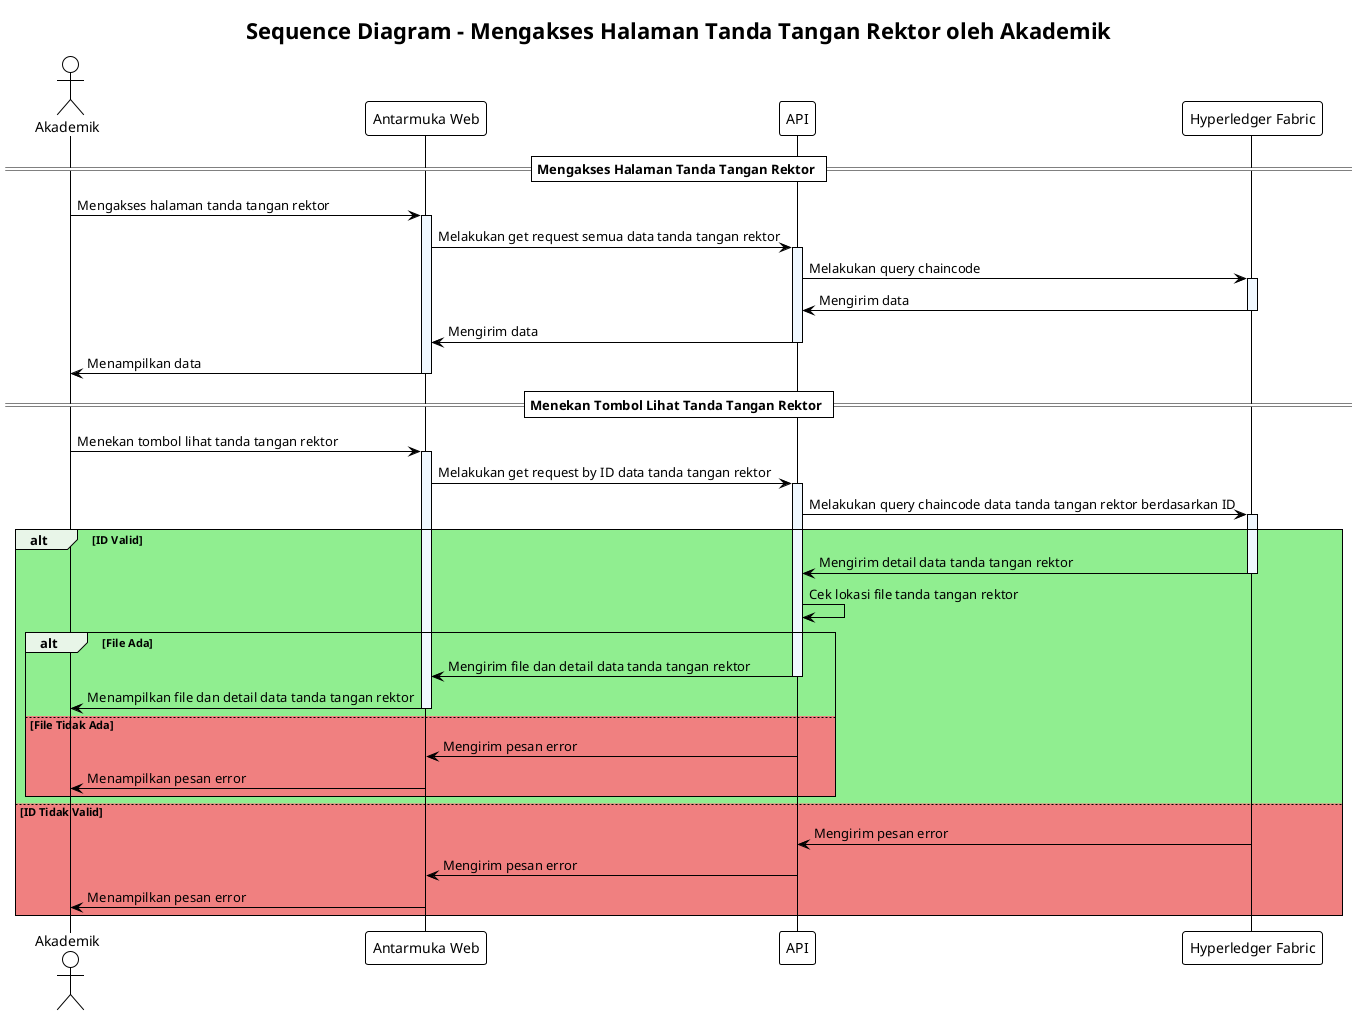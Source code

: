@startuml SD-6
!theme plain
title Sequence Diagram - Mengakses Halaman Tanda Tangan Rektor oleh Akademik

skinparam sequenceGroupBackgroundColor #E8F5E8
skinparam sequenceLifeLineBackgroundColor #F0F8FF

actor Akademik
participant "Antarmuka Web" as Web
participant "API" as API
participant "Hyperledger Fabric" as HLF

== Mengakses Halaman Tanda Tangan Rektor ==
Akademik -> Web: Mengakses halaman tanda tangan rektor
activate Web

Web -> API: Melakukan get request semua data tanda tangan rektor
activate API

API -> HLF: Melakukan query chaincode
activate HLF

HLF -> API: Mengirim data
deactivate HLF

API -> Web: Mengirim data
deactivate API

Web -> Akademik: Menampilkan data
deactivate Web

== Menekan Tombol Lihat Tanda Tangan Rektor ==
Akademik -> Web: Menekan tombol lihat tanda tangan rektor
activate Web

Web -> API: Melakukan get request by ID data tanda tangan rektor
activate API

API -> HLF: Melakukan query chaincode data tanda tangan rektor berdasarkan ID
activate HLF

alt #lightgreen ID Valid
    HLF -> API: Mengirim detail data tanda tangan rektor
    deactivate HLF
    
    API -> API: Cek lokasi file tanda tangan rektor
    
    alt #lightgreen File Ada
        API -> Web: Mengirim file dan detail data tanda tangan rektor
        deactivate API
        
        Web -> Akademik: Menampilkan file dan detail data tanda tangan rektor
        deactivate Web
        
    else #lightcoral File Tidak Ada
        API -> Web: Mengirim pesan error
        deactivate API
        
        Web -> Akademik: Menampilkan pesan error
        deactivate Web
    end
    
else #lightcoral ID Tidak Valid
    HLF -> API: Mengirim pesan error
    deactivate HLF
    
    API -> Web: Mengirim pesan error
    deactivate API
    
    Web -> Akademik: Menampilkan pesan error
    deactivate Web
end

@enduml
